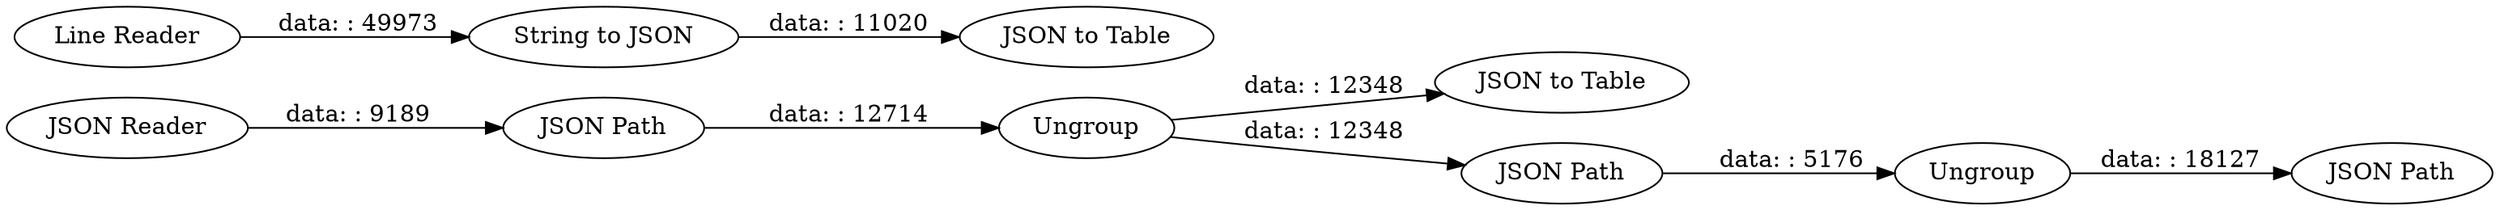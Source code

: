 digraph {
	"5497506582394833659_4" [label="JSON to Table"]
	"5497506582394833659_2" [label="JSON Path"]
	"5497506582394833659_11" [label=Ungroup]
	"5497506582394833659_10" [label="JSON Path"]
	"5497506582394833659_6" [label="Line Reader"]
	"5497506582394833659_1" [label="JSON Reader"]
	"5497506582394833659_9" [label="JSON Path"]
	"5497506582394833659_8" [label="JSON to Table"]
	"5497506582394833659_3" [label=Ungroup]
	"5497506582394833659_7" [label="String to JSON"]
	"5497506582394833659_9" -> "5497506582394833659_11" [label="data: : 5176"]
	"5497506582394833659_11" -> "5497506582394833659_10" [label="data: : 18127"]
	"5497506582394833659_2" -> "5497506582394833659_3" [label="data: : 12714"]
	"5497506582394833659_6" -> "5497506582394833659_7" [label="data: : 49973"]
	"5497506582394833659_3" -> "5497506582394833659_9" [label="data: : 12348"]
	"5497506582394833659_7" -> "5497506582394833659_8" [label="data: : 11020"]
	"5497506582394833659_3" -> "5497506582394833659_4" [label="data: : 12348"]
	"5497506582394833659_1" -> "5497506582394833659_2" [label="data: : 9189"]
	rankdir=LR
}

